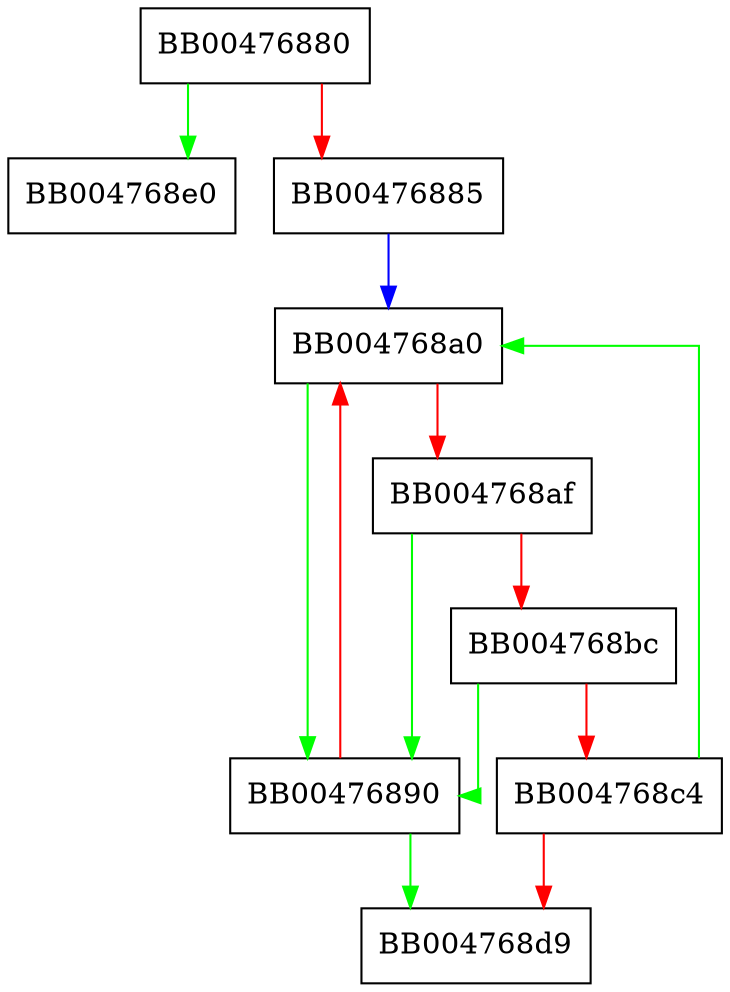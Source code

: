 digraph BIO_ssl_shutdown {
  node [shape="box"];
  graph [splines=ortho];
  BB00476880 -> BB004768e0 [color="green"];
  BB00476880 -> BB00476885 [color="red"];
  BB00476885 -> BB004768a0 [color="blue"];
  BB00476890 -> BB004768d9 [color="green"];
  BB00476890 -> BB004768a0 [color="red"];
  BB004768a0 -> BB00476890 [color="green"];
  BB004768a0 -> BB004768af [color="red"];
  BB004768af -> BB00476890 [color="green"];
  BB004768af -> BB004768bc [color="red"];
  BB004768bc -> BB00476890 [color="green"];
  BB004768bc -> BB004768c4 [color="red"];
  BB004768c4 -> BB004768a0 [color="green"];
  BB004768c4 -> BB004768d9 [color="red"];
}